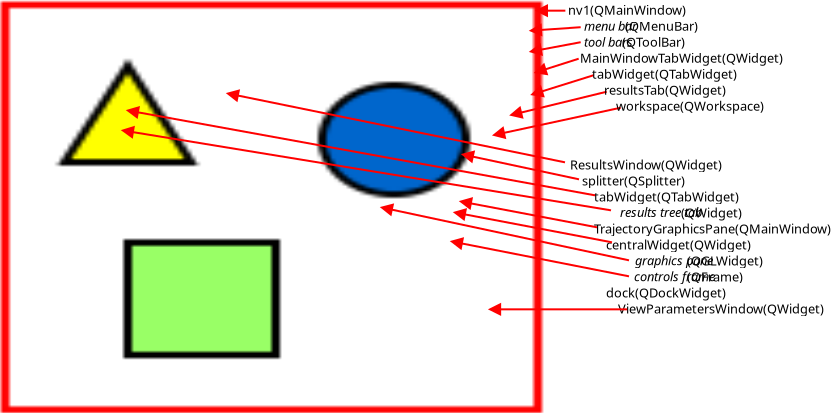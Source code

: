 <?xml version="1.0" encoding="UTF-8"?>
<dia:diagram xmlns:dia="http://www.lysator.liu.se/~alla/dia/">
  <dia:layer name="Background" visible="true">
    <dia:object type="Standard - Image" version="0" id="O0">
      <dia:attribute name="obj_pos">
        <dia:point val="1,1"/>
      </dia:attribute>
      <dia:attribute name="obj_bb">
        <dia:rectangle val="0.95,0.95;28.1,21.607"/>
      </dia:attribute>
      <dia:attribute name="elem_corner">
        <dia:point val="1,1"/>
      </dia:attribute>
      <dia:attribute name="elem_width">
        <dia:real val="27.05"/>
      </dia:attribute>
      <dia:attribute name="elem_height">
        <dia:real val="20.557"/>
      </dia:attribute>
      <dia:attribute name="draw_border">
        <dia:boolean val="false"/>
      </dia:attribute>
      <dia:attribute name="keep_aspect">
        <dia:boolean val="true"/>
      </dia:attribute>
      <dia:attribute name="file">
        <dia:string>#gui-layout.png#</dia:string>
      </dia:attribute>
    </dia:object>
    <dia:object type="Standard - Line" version="0" id="O1">
      <dia:attribute name="obj_pos">
        <dia:point val="29.218,1.449"/>
      </dia:attribute>
      <dia:attribute name="obj_bb">
        <dia:rectangle val="27.7,0.95;29.268,1.95"/>
      </dia:attribute>
      <dia:attribute name="conn_endpoints">
        <dia:point val="29.218,1.449"/>
        <dia:point val="27.75,1.45"/>
      </dia:attribute>
      <dia:attribute name="numcp">
        <dia:int val="1"/>
      </dia:attribute>
      <dia:attribute name="line_color">
        <dia:color val="#ff0000"/>
      </dia:attribute>
      <dia:attribute name="end_arrow">
        <dia:enum val="3"/>
      </dia:attribute>
      <dia:attribute name="end_arrow_length">
        <dia:real val="0.5"/>
      </dia:attribute>
      <dia:attribute name="end_arrow_width">
        <dia:real val="0.5"/>
      </dia:attribute>
    </dia:object>
    <dia:object type="Standard - Line" version="0" id="O2">
      <dia:attribute name="obj_pos">
        <dia:point val="29.984,2.275"/>
      </dia:attribute>
      <dia:attribute name="obj_bb">
        <dia:rectangle val="27.366,1.948;30.038,2.952"/>
      </dia:attribute>
      <dia:attribute name="conn_endpoints">
        <dia:point val="29.984,2.275"/>
        <dia:point val="27.45,2.45"/>
      </dia:attribute>
      <dia:attribute name="numcp">
        <dia:int val="1"/>
      </dia:attribute>
      <dia:attribute name="line_color">
        <dia:color val="#ff0000"/>
      </dia:attribute>
      <dia:attribute name="end_arrow">
        <dia:enum val="3"/>
      </dia:attribute>
      <dia:attribute name="end_arrow_length">
        <dia:real val="0.5"/>
      </dia:attribute>
      <dia:attribute name="end_arrow_width">
        <dia:real val="0.5"/>
      </dia:attribute>
    </dia:object>
    <dia:object type="Standard - Line" version="0" id="O3">
      <dia:attribute name="obj_pos">
        <dia:point val="29.984,3.025"/>
      </dia:attribute>
      <dia:attribute name="obj_bb">
        <dia:rectangle val="27.309,2.967;30.043,4.001"/>
      </dia:attribute>
      <dia:attribute name="conn_endpoints">
        <dia:point val="29.984,3.025"/>
        <dia:point val="27.45,3.5"/>
      </dia:attribute>
      <dia:attribute name="numcp">
        <dia:int val="1"/>
      </dia:attribute>
      <dia:attribute name="line_color">
        <dia:color val="#ff0000"/>
      </dia:attribute>
      <dia:attribute name="end_arrow">
        <dia:enum val="3"/>
      </dia:attribute>
      <dia:attribute name="end_arrow_length">
        <dia:real val="0.5"/>
      </dia:attribute>
      <dia:attribute name="end_arrow_width">
        <dia:real val="0.5"/>
      </dia:attribute>
    </dia:object>
    <dia:object type="Standard - Line" version="0" id="O4">
      <dia:attribute name="obj_pos">
        <dia:point val="29.884,3.85"/>
      </dia:attribute>
      <dia:attribute name="obj_bb">
        <dia:rectangle val="27.493,3.787;29.947,5.04"/>
      </dia:attribute>
      <dia:attribute name="conn_endpoints">
        <dia:point val="29.884,3.85"/>
        <dia:point val="27.693,4.549"/>
      </dia:attribute>
      <dia:attribute name="numcp">
        <dia:int val="1"/>
      </dia:attribute>
      <dia:attribute name="line_color">
        <dia:color val="#ff0000"/>
      </dia:attribute>
      <dia:attribute name="end_arrow">
        <dia:enum val="3"/>
      </dia:attribute>
      <dia:attribute name="end_arrow_length">
        <dia:real val="0.5"/>
      </dia:attribute>
      <dia:attribute name="end_arrow_width">
        <dia:real val="0.5"/>
      </dia:attribute>
    </dia:object>
    <dia:object type="Standard - Line" version="0" id="O5">
      <dia:attribute name="obj_pos">
        <dia:point val="30.634,4.675"/>
      </dia:attribute>
      <dia:attribute name="obj_bb">
        <dia:rectangle val="27.321,4.612;30.697,6.141"/>
      </dia:attribute>
      <dia:attribute name="conn_endpoints">
        <dia:point val="30.634,4.675"/>
        <dia:point val="27.518,5.649"/>
      </dia:attribute>
      <dia:attribute name="numcp">
        <dia:int val="1"/>
      </dia:attribute>
      <dia:attribute name="line_color">
        <dia:color val="#ff0000"/>
      </dia:attribute>
      <dia:attribute name="end_arrow">
        <dia:enum val="3"/>
      </dia:attribute>
      <dia:attribute name="end_arrow_length">
        <dia:real val="0.5"/>
      </dia:attribute>
      <dia:attribute name="end_arrow_width">
        <dia:real val="0.5"/>
      </dia:attribute>
    </dia:object>
    <dia:object type="Standard - Line" version="0" id="O6">
      <dia:attribute name="obj_pos">
        <dia:point val="31.284,5.5"/>
      </dia:attribute>
      <dia:attribute name="obj_bb">
        <dia:rectangle val="26.301,5.44;31.345,7.171"/>
      </dia:attribute>
      <dia:attribute name="conn_endpoints">
        <dia:point val="31.284,5.5"/>
        <dia:point val="26.468,6.674"/>
      </dia:attribute>
      <dia:attribute name="numcp">
        <dia:int val="1"/>
      </dia:attribute>
      <dia:attribute name="line_color">
        <dia:color val="#ff0000"/>
      </dia:attribute>
      <dia:attribute name="end_arrow">
        <dia:enum val="3"/>
      </dia:attribute>
      <dia:attribute name="end_arrow_length">
        <dia:real val="0.5"/>
      </dia:attribute>
      <dia:attribute name="end_arrow_width">
        <dia:real val="0.5"/>
      </dia:attribute>
    </dia:object>
    <dia:object type="Standard - Line" version="0" id="O7">
      <dia:attribute name="obj_pos">
        <dia:point val="31.984,6.3"/>
      </dia:attribute>
      <dia:attribute name="obj_bb">
        <dia:rectangle val="25.455,6.241;32.044,8.174"/>
      </dia:attribute>
      <dia:attribute name="conn_endpoints">
        <dia:point val="31.984,6.3"/>
        <dia:point val="25.609,7.675"/>
      </dia:attribute>
      <dia:attribute name="numcp">
        <dia:int val="1"/>
      </dia:attribute>
      <dia:attribute name="line_color">
        <dia:color val="#ff0000"/>
      </dia:attribute>
      <dia:attribute name="end_arrow">
        <dia:enum val="3"/>
      </dia:attribute>
      <dia:attribute name="end_arrow_length">
        <dia:real val="0.5"/>
      </dia:attribute>
      <dia:attribute name="end_arrow_width">
        <dia:real val="0.5"/>
      </dia:attribute>
    </dia:object>
    <dia:object type="Standard - Text" version="1" id="O8">
      <dia:attribute name="obj_pos">
        <dia:point val="29.45,9.387"/>
      </dia:attribute>
      <dia:attribute name="obj_bb">
        <dia:rectangle val="29.45,8.82;42.967,17.022"/>
      </dia:attribute>
      <dia:attribute name="text">
        <dia:composite type="text">
          <dia:attribute name="string">
            <dia:string>#ResultsWindow(QWidget)
    splitter(QSplitter)
        tabWidget(QTabWidget)
                                     (QWidget)
        TrajectoryGraphicsPane(QMainWindow)
            centralWidget(QWidget)
                                       (QGLWidget)
                                       (QFrame)
            dock(QDockWidget)
                ViewParametersWindow(QWidget)#</dia:string>
          </dia:attribute>
          <dia:attribute name="font">
            <dia:font family="sans" style="0" name="Helvetica"/>
          </dia:attribute>
          <dia:attribute name="height">
            <dia:real val="0.8"/>
          </dia:attribute>
          <dia:attribute name="pos">
            <dia:point val="29.45,9.387"/>
          </dia:attribute>
          <dia:attribute name="color">
            <dia:color val="#000000"/>
          </dia:attribute>
          <dia:attribute name="alignment">
            <dia:enum val="0"/>
          </dia:attribute>
        </dia:composite>
      </dia:attribute>
      <dia:attribute name="valign">
        <dia:enum val="3"/>
      </dia:attribute>
    </dia:object>
    <dia:group>
      <dia:object type="Standard - Text" version="1" id="O9">
        <dia:attribute name="obj_pos">
          <dia:point val="29.35,1.65"/>
        </dia:attribute>
        <dia:attribute name="obj_bb">
          <dia:rectangle val="29.35,1.1;40.3,6.85"/>
        </dia:attribute>
        <dia:attribute name="text">
          <dia:composite type="text">
            <dia:attribute name="string">
              <dia:string>#nv1(QMainWindow)
                   (QMenuBar)
                  (QToolBar)
    MainWindowTabWidget(QWidget)
        tabWidget(QTabWidget)
            resultsTab(QWidget)
                workspace(QWorkspace)#</dia:string>
            </dia:attribute>
            <dia:attribute name="font">
              <dia:font family="sans" style="0" name="Helvetica"/>
            </dia:attribute>
            <dia:attribute name="height">
              <dia:real val="0.8"/>
            </dia:attribute>
            <dia:attribute name="pos">
              <dia:point val="29.35,1.65"/>
            </dia:attribute>
            <dia:attribute name="color">
              <dia:color val="#000000"/>
            </dia:attribute>
            <dia:attribute name="alignment">
              <dia:enum val="0"/>
            </dia:attribute>
          </dia:composite>
        </dia:attribute>
        <dia:attribute name="valign">
          <dia:enum val="3"/>
        </dia:attribute>
      </dia:object>
      <dia:object type="Standard - Text" version="1" id="O10">
        <dia:attribute name="obj_pos">
          <dia:point val="30.15,2.45"/>
        </dia:attribute>
        <dia:attribute name="obj_bb">
          <dia:rectangle val="30.15,1.9;32.9,2.85"/>
        </dia:attribute>
        <dia:attribute name="text">
          <dia:composite type="text">
            <dia:attribute name="string">
              <dia:string>#menu bar#</dia:string>
            </dia:attribute>
            <dia:attribute name="font">
              <dia:font family="sans" style="8" name="Helvetica-Oblique"/>
            </dia:attribute>
            <dia:attribute name="height">
              <dia:real val="0.8"/>
            </dia:attribute>
            <dia:attribute name="pos">
              <dia:point val="30.15,2.45"/>
            </dia:attribute>
            <dia:attribute name="color">
              <dia:color val="#000000"/>
            </dia:attribute>
            <dia:attribute name="alignment">
              <dia:enum val="0"/>
            </dia:attribute>
          </dia:composite>
        </dia:attribute>
        <dia:attribute name="valign">
          <dia:enum val="3"/>
        </dia:attribute>
      </dia:object>
      <dia:object type="Standard - Text" version="1" id="O11">
        <dia:attribute name="obj_pos">
          <dia:point val="30.15,3.25"/>
        </dia:attribute>
        <dia:attribute name="obj_bb">
          <dia:rectangle val="30.15,2.7;32.7,3.65"/>
        </dia:attribute>
        <dia:attribute name="text">
          <dia:composite type="text">
            <dia:attribute name="string">
              <dia:string>#tool bars#</dia:string>
            </dia:attribute>
            <dia:attribute name="font">
              <dia:font family="sans" style="8" name="Helvetica-Oblique"/>
            </dia:attribute>
            <dia:attribute name="height">
              <dia:real val="0.8"/>
            </dia:attribute>
            <dia:attribute name="pos">
              <dia:point val="30.15,3.25"/>
            </dia:attribute>
            <dia:attribute name="color">
              <dia:color val="#000000"/>
            </dia:attribute>
            <dia:attribute name="alignment">
              <dia:enum val="0"/>
            </dia:attribute>
          </dia:composite>
        </dia:attribute>
        <dia:attribute name="valign">
          <dia:enum val="3"/>
        </dia:attribute>
      </dia:object>
    </dia:group>
    <dia:group>
      <dia:object type="Standard - Text" version="1" id="O12">
        <dia:attribute name="obj_pos">
          <dia:point val="31.95,11.762"/>
        </dia:attribute>
        <dia:attribute name="obj_bb">
          <dia:rectangle val="31.95,11.195;36.468,12.197"/>
        </dia:attribute>
        <dia:attribute name="text">
          <dia:composite type="text">
            <dia:attribute name="string">
              <dia:string>#results tree tab#</dia:string>
            </dia:attribute>
            <dia:attribute name="font">
              <dia:font family="sans" style="8" name="Helvetica-Oblique"/>
            </dia:attribute>
            <dia:attribute name="height">
              <dia:real val="0.8"/>
            </dia:attribute>
            <dia:attribute name="pos">
              <dia:point val="31.95,11.762"/>
            </dia:attribute>
            <dia:attribute name="color">
              <dia:color val="#000000"/>
            </dia:attribute>
            <dia:attribute name="alignment">
              <dia:enum val="0"/>
            </dia:attribute>
          </dia:composite>
        </dia:attribute>
        <dia:attribute name="valign">
          <dia:enum val="3"/>
        </dia:attribute>
      </dia:object>
      <dia:object type="Standard - Text" version="1" id="O13">
        <dia:attribute name="obj_pos">
          <dia:point val="32.7,14.182"/>
        </dia:attribute>
        <dia:attribute name="obj_bb">
          <dia:rectangle val="32.7,13.614;36.718,14.617"/>
        </dia:attribute>
        <dia:attribute name="text">
          <dia:composite type="text">
            <dia:attribute name="string">
              <dia:string>#graphics pane#</dia:string>
            </dia:attribute>
            <dia:attribute name="font">
              <dia:font family="sans" style="8" name="Helvetica-Oblique"/>
            </dia:attribute>
            <dia:attribute name="height">
              <dia:real val="0.8"/>
            </dia:attribute>
            <dia:attribute name="pos">
              <dia:point val="32.7,14.182"/>
            </dia:attribute>
            <dia:attribute name="color">
              <dia:color val="#000000"/>
            </dia:attribute>
            <dia:attribute name="alignment">
              <dia:enum val="0"/>
            </dia:attribute>
          </dia:composite>
        </dia:attribute>
        <dia:attribute name="valign">
          <dia:enum val="3"/>
        </dia:attribute>
      </dia:object>
      <dia:object type="Standard - Text" version="1" id="O14">
        <dia:attribute name="obj_pos">
          <dia:point val="32.65,14.982"/>
        </dia:attribute>
        <dia:attribute name="obj_bb">
          <dia:rectangle val="32.65,14.414;36.868,15.417"/>
        </dia:attribute>
        <dia:attribute name="text">
          <dia:composite type="text">
            <dia:attribute name="string">
              <dia:string>#controls frame#</dia:string>
            </dia:attribute>
            <dia:attribute name="font">
              <dia:font family="sans" style="8" name="Helvetica-Oblique"/>
            </dia:attribute>
            <dia:attribute name="height">
              <dia:real val="0.8"/>
            </dia:attribute>
            <dia:attribute name="pos">
              <dia:point val="32.65,14.982"/>
            </dia:attribute>
            <dia:attribute name="color">
              <dia:color val="#000000"/>
            </dia:attribute>
            <dia:attribute name="alignment">
              <dia:enum val="0"/>
            </dia:attribute>
          </dia:composite>
        </dia:attribute>
        <dia:attribute name="valign">
          <dia:enum val="3"/>
        </dia:attribute>
      </dia:object>
    </dia:group>
    <dia:object type="Standard - Line" version="0" id="O15">
      <dia:attribute name="obj_pos">
        <dia:point val="29.2,9.032"/>
      </dia:attribute>
      <dia:attribute name="obj_bb">
        <dia:rectangle val="12.151,5.082;29.259,9.091"/>
      </dia:attribute>
      <dia:attribute name="conn_endpoints">
        <dia:point val="29.2,9.032"/>
        <dia:point val="12.3,5.582"/>
      </dia:attribute>
      <dia:attribute name="numcp">
        <dia:int val="1"/>
      </dia:attribute>
      <dia:attribute name="line_color">
        <dia:color val="#ff0000"/>
      </dia:attribute>
      <dia:attribute name="end_arrow">
        <dia:enum val="3"/>
      </dia:attribute>
      <dia:attribute name="end_arrow_length">
        <dia:real val="0.5"/>
      </dia:attribute>
      <dia:attribute name="end_arrow_width">
        <dia:real val="0.5"/>
      </dia:attribute>
    </dia:object>
    <dia:object type="Standard - Line" version="0" id="O16">
      <dia:attribute name="obj_pos">
        <dia:point val="29.9,9.882"/>
      </dia:attribute>
      <dia:attribute name="obj_bb">
        <dia:rectangle val="23.897,8.132;29.959,9.941"/>
      </dia:attribute>
      <dia:attribute name="conn_endpoints">
        <dia:point val="29.9,9.882"/>
        <dia:point val="24.05,8.632"/>
      </dia:attribute>
      <dia:attribute name="numcp">
        <dia:int val="1"/>
      </dia:attribute>
      <dia:attribute name="line_color">
        <dia:color val="#ff0000"/>
      </dia:attribute>
      <dia:attribute name="end_arrow">
        <dia:enum val="3"/>
      </dia:attribute>
      <dia:attribute name="end_arrow_length">
        <dia:real val="0.5"/>
      </dia:attribute>
      <dia:attribute name="end_arrow_width">
        <dia:real val="0.5"/>
      </dia:attribute>
    </dia:object>
    <dia:object type="Standard - Line" version="0" id="O17">
      <dia:attribute name="obj_pos">
        <dia:point val="30.7,10.682"/>
      </dia:attribute>
      <dia:attribute name="obj_bb">
        <dia:rectangle val="7.161,5.931;30.758,10.74"/>
      </dia:attribute>
      <dia:attribute name="conn_endpoints">
        <dia:point val="30.7,10.682"/>
        <dia:point val="7.3,6.432"/>
      </dia:attribute>
      <dia:attribute name="numcp">
        <dia:int val="1"/>
      </dia:attribute>
      <dia:attribute name="line_color">
        <dia:color val="#ff0000"/>
      </dia:attribute>
      <dia:attribute name="end_arrow">
        <dia:enum val="3"/>
      </dia:attribute>
      <dia:attribute name="end_arrow_length">
        <dia:real val="0.5"/>
      </dia:attribute>
      <dia:attribute name="end_arrow_width">
        <dia:real val="0.5"/>
      </dia:attribute>
    </dia:object>
    <dia:object type="Standard - Line" version="0" id="O18">
      <dia:attribute name="obj_pos">
        <dia:point val="31.5,11.432"/>
      </dia:attribute>
      <dia:attribute name="obj_bb">
        <dia:rectangle val="6.92,6.93;31.557,11.489"/>
      </dia:attribute>
      <dia:attribute name="conn_endpoints">
        <dia:point val="31.5,11.432"/>
        <dia:point val="7.05,7.432"/>
      </dia:attribute>
      <dia:attribute name="numcp">
        <dia:int val="1"/>
      </dia:attribute>
      <dia:attribute name="line_color">
        <dia:color val="#ff0000"/>
      </dia:attribute>
      <dia:attribute name="end_arrow">
        <dia:enum val="3"/>
      </dia:attribute>
      <dia:attribute name="end_arrow_length">
        <dia:real val="0.5"/>
      </dia:attribute>
      <dia:attribute name="end_arrow_width">
        <dia:real val="0.5"/>
      </dia:attribute>
    </dia:object>
    <dia:object type="Standard - Line" version="0" id="O19">
      <dia:attribute name="obj_pos">
        <dia:point val="30.8,12.282"/>
      </dia:attribute>
      <dia:attribute name="obj_bb">
        <dia:rectangle val="23.808,10.481;30.858,12.34"/>
      </dia:attribute>
      <dia:attribute name="conn_endpoints">
        <dia:point val="30.8,12.282"/>
        <dia:point val="23.95,10.982"/>
      </dia:attribute>
      <dia:attribute name="numcp">
        <dia:int val="1"/>
      </dia:attribute>
      <dia:attribute name="line_color">
        <dia:color val="#ff0000"/>
      </dia:attribute>
      <dia:attribute name="end_arrow">
        <dia:enum val="3"/>
      </dia:attribute>
      <dia:attribute name="end_arrow_length">
        <dia:real val="0.5"/>
      </dia:attribute>
      <dia:attribute name="end_arrow_width">
        <dia:real val="0.5"/>
      </dia:attribute>
    </dia:object>
    <dia:object type="Standard - Line" version="0" id="O20">
      <dia:attribute name="obj_pos">
        <dia:point val="31.55,13.032"/>
      </dia:attribute>
      <dia:attribute name="obj_bb">
        <dia:rectangle val="23.508,11.031;31.608,13.09"/>
      </dia:attribute>
      <dia:attribute name="conn_endpoints">
        <dia:point val="31.55,13.032"/>
        <dia:point val="23.65,11.532"/>
      </dia:attribute>
      <dia:attribute name="numcp">
        <dia:int val="1"/>
      </dia:attribute>
      <dia:attribute name="line_color">
        <dia:color val="#ff0000"/>
      </dia:attribute>
      <dia:attribute name="end_arrow">
        <dia:enum val="3"/>
      </dia:attribute>
      <dia:attribute name="end_arrow_length">
        <dia:real val="0.5"/>
      </dia:attribute>
      <dia:attribute name="end_arrow_width">
        <dia:real val="0.5"/>
      </dia:attribute>
    </dia:object>
    <dia:object type="Standard - Line" version="0" id="O21">
      <dia:attribute name="obj_pos">
        <dia:point val="32.4,13.932"/>
      </dia:attribute>
      <dia:attribute name="obj_bb">
        <dia:rectangle val="19.847,10.782;32.459,13.991"/>
      </dia:attribute>
      <dia:attribute name="conn_endpoints">
        <dia:point val="32.4,13.932"/>
        <dia:point val="20,11.282"/>
      </dia:attribute>
      <dia:attribute name="numcp">
        <dia:int val="1"/>
      </dia:attribute>
      <dia:attribute name="line_color">
        <dia:color val="#ff0000"/>
      </dia:attribute>
      <dia:attribute name="end_arrow">
        <dia:enum val="3"/>
      </dia:attribute>
      <dia:attribute name="end_arrow_length">
        <dia:real val="0.5"/>
      </dia:attribute>
      <dia:attribute name="end_arrow_width">
        <dia:real val="0.5"/>
      </dia:attribute>
    </dia:object>
    <dia:object type="Standard - Line" version="0" id="O22">
      <dia:attribute name="obj_pos">
        <dia:point val="32.4,14.732"/>
      </dia:attribute>
      <dia:attribute name="obj_bb">
        <dia:rectangle val="23.355,12.481;32.459,14.79"/>
      </dia:attribute>
      <dia:attribute name="conn_endpoints">
        <dia:point val="32.4,14.732"/>
        <dia:point val="23.5,12.982"/>
      </dia:attribute>
      <dia:attribute name="numcp">
        <dia:int val="1"/>
      </dia:attribute>
      <dia:attribute name="line_color">
        <dia:color val="#ff0000"/>
      </dia:attribute>
      <dia:attribute name="end_arrow">
        <dia:enum val="3"/>
      </dia:attribute>
      <dia:attribute name="end_arrow_length">
        <dia:real val="0.5"/>
      </dia:attribute>
      <dia:attribute name="end_arrow_width">
        <dia:real val="0.5"/>
      </dia:attribute>
    </dia:object>
    <dia:object type="Standard - Line" version="0" id="O23">
      <dia:attribute name="obj_pos">
        <dia:point val="32.307,16.382"/>
      </dia:attribute>
      <dia:attribute name="obj_bb">
        <dia:rectangle val="25.357,15.882;32.357,16.882"/>
      </dia:attribute>
      <dia:attribute name="conn_endpoints">
        <dia:point val="32.307,16.382"/>
        <dia:point val="25.407,16.382"/>
      </dia:attribute>
      <dia:attribute name="numcp">
        <dia:int val="1"/>
      </dia:attribute>
      <dia:attribute name="line_color">
        <dia:color val="#ff0000"/>
      </dia:attribute>
      <dia:attribute name="end_arrow">
        <dia:enum val="3"/>
      </dia:attribute>
      <dia:attribute name="end_arrow_length">
        <dia:real val="0.5"/>
      </dia:attribute>
      <dia:attribute name="end_arrow_width">
        <dia:real val="0.5"/>
      </dia:attribute>
    </dia:object>
  </dia:layer>
</dia:diagram>
